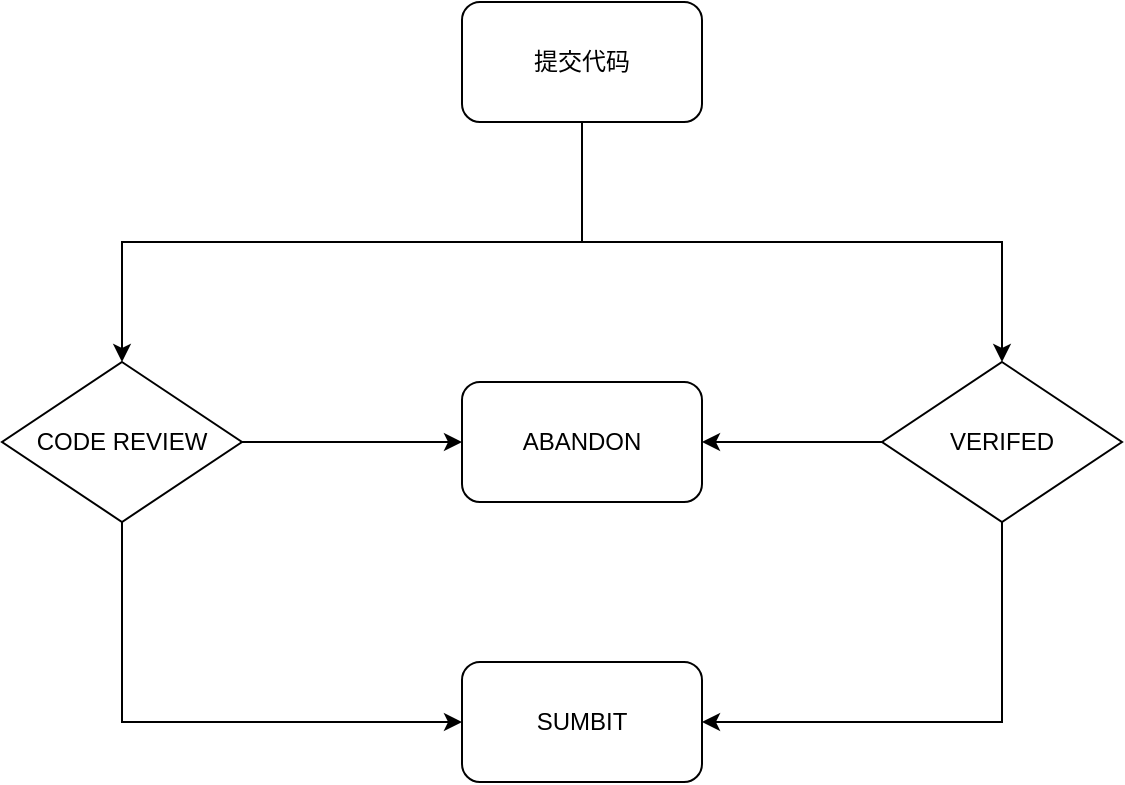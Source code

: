 <mxfile version="20.2.7" type="github">
  <diagram id="vVnxGS3DNkMV-MBWDI6a" name="第 1 页">
    <mxGraphModel dx="1209" dy="684" grid="1" gridSize="10" guides="1" tooltips="1" connect="1" arrows="1" fold="1" page="1" pageScale="1" pageWidth="827" pageHeight="1169" math="0" shadow="0">
      <root>
        <mxCell id="0" />
        <mxCell id="1" parent="0" />
        <mxCell id="cyKEODwtCJB8owj_rxAV-8" style="edgeStyle=orthogonalEdgeStyle;rounded=0;orthogonalLoop=1;jettySize=auto;html=1;entryX=0.5;entryY=0;entryDx=0;entryDy=0;" edge="1" parent="1" source="cyKEODwtCJB8owj_rxAV-1" target="cyKEODwtCJB8owj_rxAV-2">
          <mxGeometry relative="1" as="geometry">
            <Array as="points">
              <mxPoint x="320" y="300" />
              <mxPoint x="90" y="300" />
            </Array>
          </mxGeometry>
        </mxCell>
        <mxCell id="cyKEODwtCJB8owj_rxAV-9" style="edgeStyle=orthogonalEdgeStyle;rounded=0;orthogonalLoop=1;jettySize=auto;html=1;" edge="1" parent="1" source="cyKEODwtCJB8owj_rxAV-1" target="cyKEODwtCJB8owj_rxAV-3">
          <mxGeometry relative="1" as="geometry">
            <Array as="points">
              <mxPoint x="320" y="300" />
              <mxPoint x="530" y="300" />
            </Array>
          </mxGeometry>
        </mxCell>
        <mxCell id="cyKEODwtCJB8owj_rxAV-1" value="提交代码" style="rounded=1;whiteSpace=wrap;html=1;" vertex="1" parent="1">
          <mxGeometry x="260" y="180" width="120" height="60" as="geometry" />
        </mxCell>
        <mxCell id="cyKEODwtCJB8owj_rxAV-11" value="" style="edgeStyle=orthogonalEdgeStyle;rounded=0;orthogonalLoop=1;jettySize=auto;html=1;" edge="1" parent="1" source="cyKEODwtCJB8owj_rxAV-2" target="cyKEODwtCJB8owj_rxAV-7">
          <mxGeometry relative="1" as="geometry" />
        </mxCell>
        <mxCell id="cyKEODwtCJB8owj_rxAV-13" style="edgeStyle=orthogonalEdgeStyle;rounded=0;orthogonalLoop=1;jettySize=auto;html=1;entryX=0;entryY=0.5;entryDx=0;entryDy=0;" edge="1" parent="1" source="cyKEODwtCJB8owj_rxAV-2" target="cyKEODwtCJB8owj_rxAV-6">
          <mxGeometry relative="1" as="geometry">
            <Array as="points">
              <mxPoint x="90" y="540" />
            </Array>
          </mxGeometry>
        </mxCell>
        <mxCell id="cyKEODwtCJB8owj_rxAV-2" value="CODE REVIEW" style="rhombus;whiteSpace=wrap;html=1;" vertex="1" parent="1">
          <mxGeometry x="30" y="360" width="120" height="80" as="geometry" />
        </mxCell>
        <mxCell id="cyKEODwtCJB8owj_rxAV-10" value="" style="edgeStyle=orthogonalEdgeStyle;rounded=0;orthogonalLoop=1;jettySize=auto;html=1;" edge="1" parent="1" source="cyKEODwtCJB8owj_rxAV-3" target="cyKEODwtCJB8owj_rxAV-7">
          <mxGeometry relative="1" as="geometry" />
        </mxCell>
        <mxCell id="cyKEODwtCJB8owj_rxAV-12" style="edgeStyle=orthogonalEdgeStyle;rounded=0;orthogonalLoop=1;jettySize=auto;html=1;entryX=1;entryY=0.5;entryDx=0;entryDy=0;" edge="1" parent="1" source="cyKEODwtCJB8owj_rxAV-3" target="cyKEODwtCJB8owj_rxAV-6">
          <mxGeometry relative="1" as="geometry">
            <Array as="points">
              <mxPoint x="530" y="540" />
            </Array>
          </mxGeometry>
        </mxCell>
        <mxCell id="cyKEODwtCJB8owj_rxAV-3" value="VERIFED" style="rhombus;whiteSpace=wrap;html=1;" vertex="1" parent="1">
          <mxGeometry x="470" y="360" width="120" height="80" as="geometry" />
        </mxCell>
        <mxCell id="cyKEODwtCJB8owj_rxAV-6" value="SUMBIT" style="rounded=1;whiteSpace=wrap;html=1;" vertex="1" parent="1">
          <mxGeometry x="260" y="510" width="120" height="60" as="geometry" />
        </mxCell>
        <mxCell id="cyKEODwtCJB8owj_rxAV-7" value="ABANDON" style="rounded=1;whiteSpace=wrap;html=1;" vertex="1" parent="1">
          <mxGeometry x="260" y="370" width="120" height="60" as="geometry" />
        </mxCell>
      </root>
    </mxGraphModel>
  </diagram>
</mxfile>
